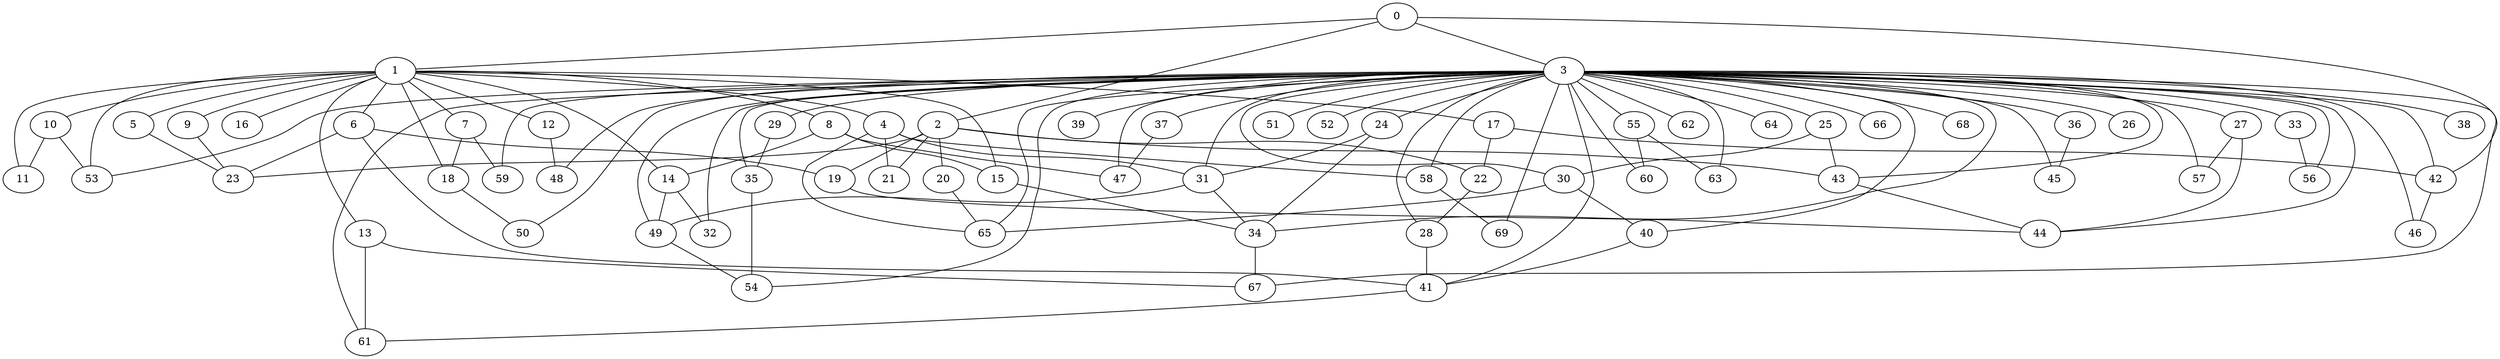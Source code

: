 
graph graphname {
    0 -- 1
0 -- 2
0 -- 3
0 -- 42
1 -- 4
1 -- 5
1 -- 6
1 -- 7
1 -- 8
1 -- 9
1 -- 10
1 -- 11
1 -- 12
1 -- 13
1 -- 14
1 -- 15
1 -- 16
1 -- 17
1 -- 18
1 -- 53
2 -- 19
2 -- 20
2 -- 21
2 -- 22
2 -- 23
2 -- 43
3 -- 24
3 -- 25
3 -- 26
3 -- 27
3 -- 28
3 -- 29
3 -- 30
3 -- 31
3 -- 32
3 -- 33
3 -- 34
3 -- 35
3 -- 36
3 -- 37
3 -- 38
3 -- 39
3 -- 40
3 -- 41
3 -- 42
3 -- 43
3 -- 44
3 -- 45
3 -- 46
3 -- 47
3 -- 48
3 -- 49
3 -- 50
3 -- 51
3 -- 52
3 -- 53
3 -- 54
3 -- 55
3 -- 56
3 -- 57
3 -- 58
3 -- 59
3 -- 60
3 -- 61
3 -- 62
3 -- 63
3 -- 64
3 -- 65
3 -- 66
3 -- 67
3 -- 68
3 -- 69
4 -- 31
4 -- 58
4 -- 21
4 -- 65
5 -- 23
6 -- 23
6 -- 19
6 -- 41
7 -- 59
7 -- 18
8 -- 14
8 -- 15
8 -- 47
9 -- 23
10 -- 11
10 -- 53
12 -- 48
13 -- 61
13 -- 67
14 -- 49
14 -- 32
15 -- 34
17 -- 42
17 -- 22
18 -- 50
19 -- 44
20 -- 65
22 -- 28
24 -- 31
24 -- 34
25 -- 43
25 -- 30
27 -- 57
27 -- 44
28 -- 41
29 -- 35
30 -- 65
30 -- 40
31 -- 49
31 -- 34
33 -- 56
34 -- 67
35 -- 54
36 -- 45
37 -- 47
40 -- 41
41 -- 61
42 -- 46
43 -- 44
49 -- 54
55 -- 63
55 -- 60
58 -- 69

}
